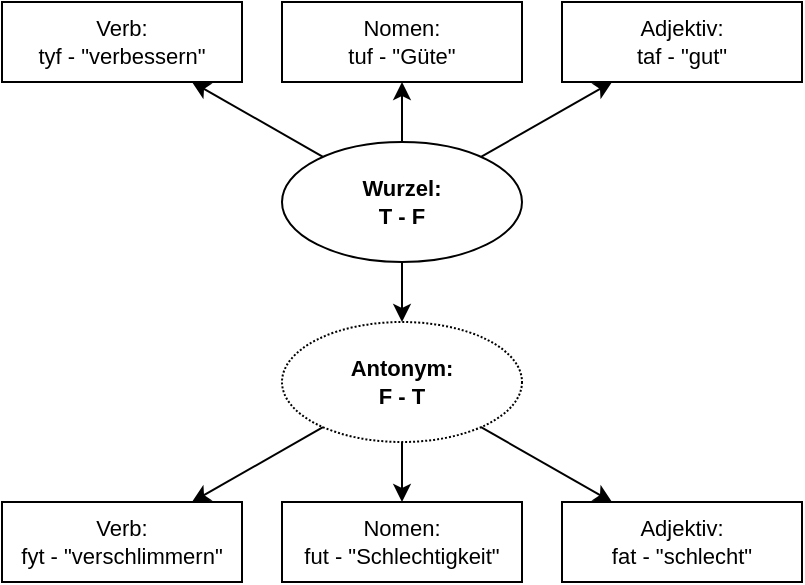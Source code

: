 <mxfile version="13.2.2" type="device"><diagram id="Sp7EdLxymTMZpoKcl4XE" name="Page-1"><mxGraphModel dx="687" dy="394" grid="1" gridSize="10" guides="1" tooltips="1" connect="1" arrows="1" fold="1" page="1" pageScale="1" pageWidth="827" pageHeight="1169" math="0" shadow="0"><root><mxCell id="0"/><mxCell id="1" parent="0"/><mxCell id="7e2suaoADU9nDFct6kaZ-1" value="Wurzel:&lt;br style=&quot;font-size: 11px&quot;&gt;T - F" style="ellipse;whiteSpace=wrap;html=1;fontStyle=1;fontSize=11;" parent="1" vertex="1"><mxGeometry x="320" y="150" width="120" height="60" as="geometry"/></mxCell><mxCell id="7e2suaoADU9nDFct6kaZ-2" value="&lt;font style=&quot;font-size: 11px&quot;&gt;Nomen:&lt;br style=&quot;font-size: 11px&quot;&gt;tuf - &quot;Güte&quot;&lt;br style=&quot;font-size: 11px&quot;&gt;&lt;/font&gt;" style="rounded=0;whiteSpace=wrap;html=1;fontSize=11;" parent="1" vertex="1"><mxGeometry x="320" y="80" width="120" height="40" as="geometry"/></mxCell><mxCell id="7e2suaoADU9nDFct6kaZ-3" value="&lt;font style=&quot;font-size: 11px&quot;&gt;Adjektiv:&lt;br style=&quot;font-size: 11px&quot;&gt;taf - &quot;gut&quot;&lt;br style=&quot;font-size: 11px&quot;&gt;&lt;/font&gt;" style="rounded=0;whiteSpace=wrap;html=1;fontSize=11;" parent="1" vertex="1"><mxGeometry x="460" y="80" width="120" height="40" as="geometry"/></mxCell><mxCell id="7e2suaoADU9nDFct6kaZ-4" value="&lt;font style=&quot;font-size: 11px&quot;&gt;Verb:&lt;br style=&quot;font-size: 11px&quot;&gt;tyf - &quot;verbessern&quot;&lt;br style=&quot;font-size: 11px&quot;&gt;&lt;/font&gt;" style="rounded=0;whiteSpace=wrap;html=1;fontSize=11;" parent="1" vertex="1"><mxGeometry x="180" y="80" width="120" height="40" as="geometry"/></mxCell><mxCell id="7e2suaoADU9nDFct6kaZ-5" value="" style="endArrow=classic;html=1;fontSize=11;" parent="1" source="7e2suaoADU9nDFct6kaZ-1" target="7e2suaoADU9nDFct6kaZ-4" edge="1"><mxGeometry width="50" height="50" relative="1" as="geometry"><mxPoint x="200" y="230" as="sourcePoint"/><mxPoint x="250" y="180" as="targetPoint"/></mxGeometry></mxCell><mxCell id="7e2suaoADU9nDFct6kaZ-6" value="" style="endArrow=classic;html=1;fontSize=11;" parent="1" source="7e2suaoADU9nDFct6kaZ-1" target="7e2suaoADU9nDFct6kaZ-2" edge="1"><mxGeometry width="50" height="50" relative="1" as="geometry"><mxPoint x="352.248" y="166.683" as="sourcePoint"/><mxPoint x="292.5" y="130" as="targetPoint"/></mxGeometry></mxCell><mxCell id="7e2suaoADU9nDFct6kaZ-7" value="" style="endArrow=classic;html=1;fontSize=11;" parent="1" source="7e2suaoADU9nDFct6kaZ-1" target="7e2suaoADU9nDFct6kaZ-3" edge="1"><mxGeometry width="50" height="50" relative="1" as="geometry"><mxPoint x="362.248" y="176.683" as="sourcePoint"/><mxPoint x="302.5" y="140" as="targetPoint"/></mxGeometry></mxCell><mxCell id="7e2suaoADU9nDFct6kaZ-8" value="Antonym:&lt;br style=&quot;font-size: 11px&quot;&gt;F - T" style="ellipse;whiteSpace=wrap;html=1;fontStyle=1;fontSize=11;dashed=1;dashPattern=1 1;" parent="1" vertex="1"><mxGeometry x="320" y="240" width="120" height="60" as="geometry"/></mxCell><mxCell id="7e2suaoADU9nDFct6kaZ-9" value="&lt;font style=&quot;font-size: 11px&quot;&gt;Nomen:&lt;br style=&quot;font-size: 11px&quot;&gt;fut - &quot;Schlechtigkeit&quot;&lt;br style=&quot;font-size: 11px&quot;&gt;&lt;/font&gt;" style="rounded=0;whiteSpace=wrap;html=1;fontSize=11;" parent="1" vertex="1"><mxGeometry x="320" y="330" width="120" height="40" as="geometry"/></mxCell><mxCell id="7e2suaoADU9nDFct6kaZ-10" value="&lt;font style=&quot;font-size: 11px&quot;&gt;Adjektiv:&lt;br style=&quot;font-size: 11px&quot;&gt;fat - &quot;schlecht&quot;&lt;br style=&quot;font-size: 11px&quot;&gt;&lt;/font&gt;" style="rounded=0;whiteSpace=wrap;html=1;fontSize=11;" parent="1" vertex="1"><mxGeometry x="460" y="330" width="120" height="40" as="geometry"/></mxCell><mxCell id="7e2suaoADU9nDFct6kaZ-11" value="&lt;font style=&quot;font-size: 11px&quot;&gt;Verb:&lt;br style=&quot;font-size: 11px&quot;&gt;fyt - &quot;verschlimmern&quot;&lt;br style=&quot;font-size: 11px&quot;&gt;&lt;/font&gt;" style="rounded=0;whiteSpace=wrap;html=1;fontSize=11;" parent="1" vertex="1"><mxGeometry x="180" y="330" width="120" height="40" as="geometry"/></mxCell><mxCell id="7e2suaoADU9nDFct6kaZ-12" value="" style="endArrow=classic;html=1;fontSize=11;" parent="1" source="7e2suaoADU9nDFct6kaZ-8" target="7e2suaoADU9nDFct6kaZ-11" edge="1"><mxGeometry width="50" height="50" relative="1" as="geometry"><mxPoint x="200" y="300" as="sourcePoint"/><mxPoint x="250" y="250" as="targetPoint"/></mxGeometry></mxCell><mxCell id="7e2suaoADU9nDFct6kaZ-13" value="" style="endArrow=classic;html=1;fontSize=11;" parent="1" source="7e2suaoADU9nDFct6kaZ-8" target="7e2suaoADU9nDFct6kaZ-9" edge="1"><mxGeometry width="50" height="50" relative="1" as="geometry"><mxPoint x="352.248" y="236.683" as="sourcePoint"/><mxPoint x="292.5" y="200" as="targetPoint"/></mxGeometry></mxCell><mxCell id="7e2suaoADU9nDFct6kaZ-14" value="" style="endArrow=classic;html=1;fontSize=11;" parent="1" source="7e2suaoADU9nDFct6kaZ-8" target="7e2suaoADU9nDFct6kaZ-10" edge="1"><mxGeometry width="50" height="50" relative="1" as="geometry"><mxPoint x="362.248" y="246.683" as="sourcePoint"/><mxPoint x="302.5" y="210" as="targetPoint"/></mxGeometry></mxCell><mxCell id="7e2suaoADU9nDFct6kaZ-15" value="" style="endArrow=classic;html=1;fontSize=11;" parent="1" source="7e2suaoADU9nDFct6kaZ-1" target="7e2suaoADU9nDFct6kaZ-8" edge="1"><mxGeometry width="50" height="50" relative="1" as="geometry"><mxPoint x="380" y="310" as="sourcePoint"/><mxPoint x="430" y="260" as="targetPoint"/></mxGeometry></mxCell></root></mxGraphModel></diagram></mxfile>